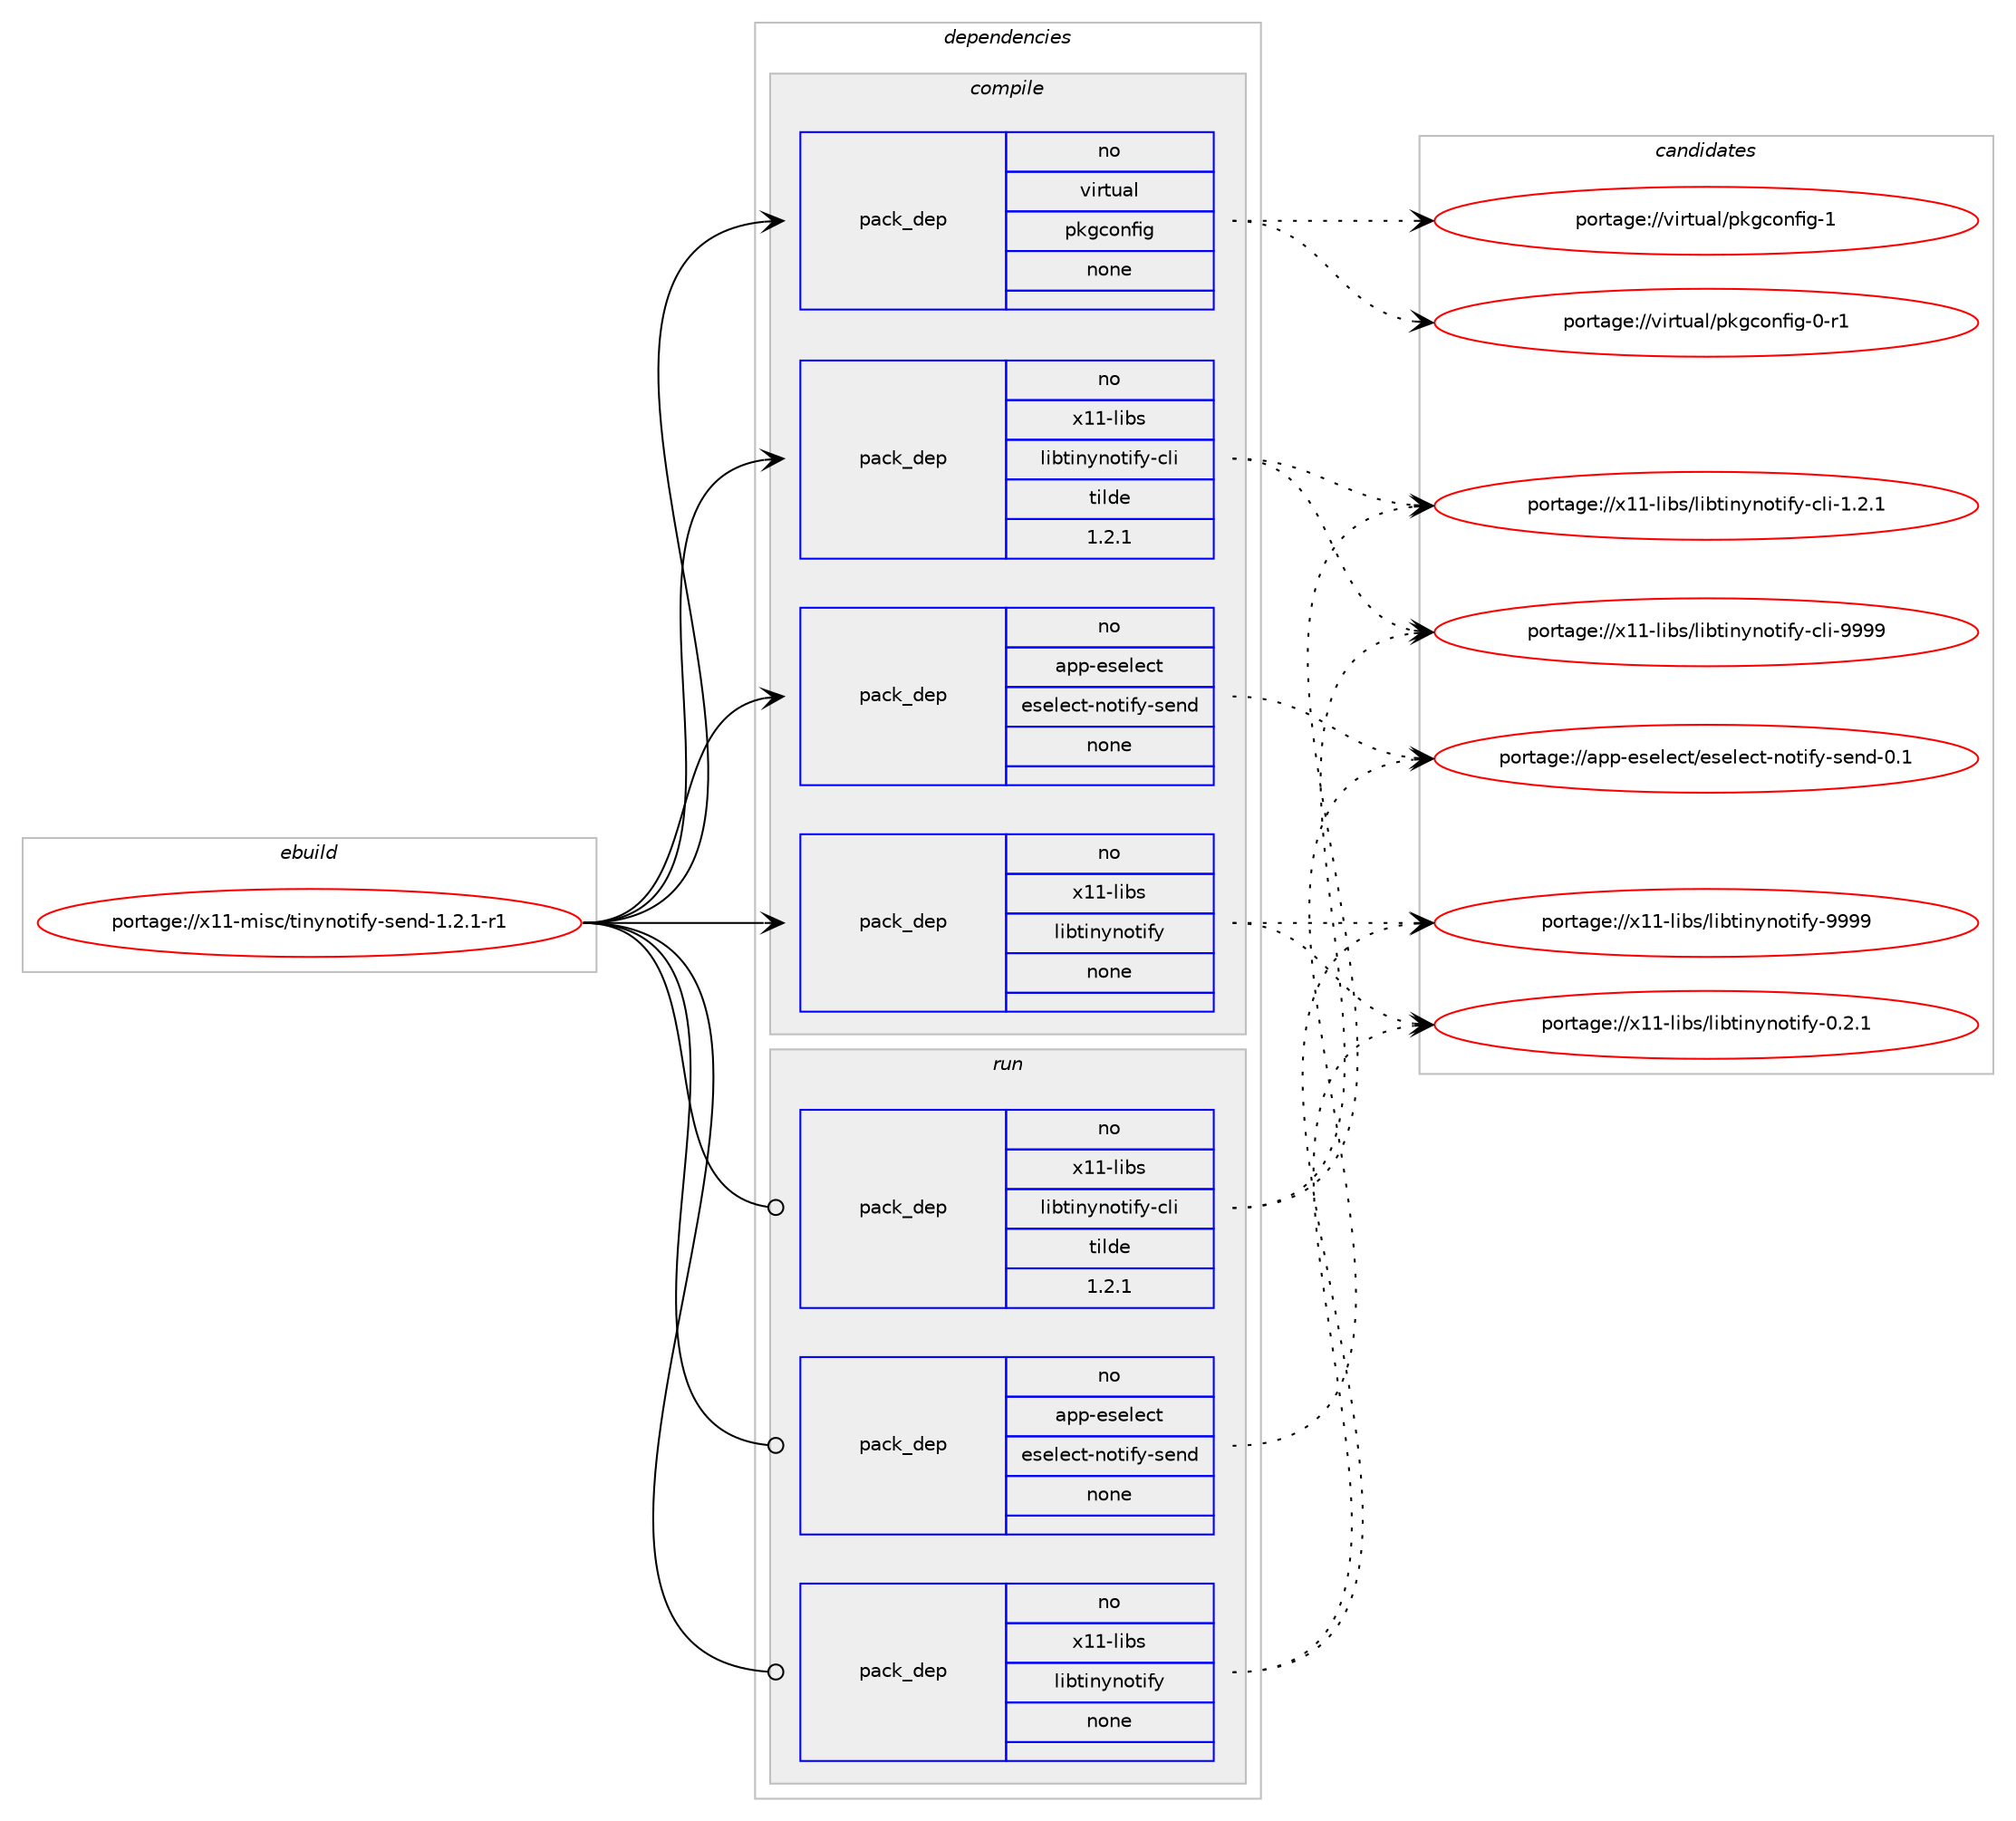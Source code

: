 digraph prolog {

# *************
# Graph options
# *************

newrank=true;
concentrate=true;
compound=true;
graph [rankdir=LR,fontname=Helvetica,fontsize=10,ranksep=1.5];#, ranksep=2.5, nodesep=0.2];
edge  [arrowhead=vee];
node  [fontname=Helvetica,fontsize=10];

# **********
# The ebuild
# **********

subgraph cluster_leftcol {
color=gray;
rank=same;
label=<<i>ebuild</i>>;
id [label="portage://x11-misc/tinynotify-send-1.2.1-r1", color=red, width=4, href="../x11-misc/tinynotify-send-1.2.1-r1.svg"];
}

# ****************
# The dependencies
# ****************

subgraph cluster_midcol {
color=gray;
label=<<i>dependencies</i>>;
subgraph cluster_compile {
fillcolor="#eeeeee";
style=filled;
label=<<i>compile</i>>;
subgraph pack1575 {
dependency1806 [label=<<TABLE BORDER="0" CELLBORDER="1" CELLSPACING="0" CELLPADDING="4" WIDTH="220"><TR><TD ROWSPAN="6" CELLPADDING="30">pack_dep</TD></TR><TR><TD WIDTH="110">no</TD></TR><TR><TD>app-eselect</TD></TR><TR><TD>eselect-notify-send</TD></TR><TR><TD>none</TD></TR><TR><TD></TD></TR></TABLE>>, shape=none, color=blue];
}
id:e -> dependency1806:w [weight=20,style="solid",arrowhead="vee"];
subgraph pack1576 {
dependency1807 [label=<<TABLE BORDER="0" CELLBORDER="1" CELLSPACING="0" CELLPADDING="4" WIDTH="220"><TR><TD ROWSPAN="6" CELLPADDING="30">pack_dep</TD></TR><TR><TD WIDTH="110">no</TD></TR><TR><TD>virtual</TD></TR><TR><TD>pkgconfig</TD></TR><TR><TD>none</TD></TR><TR><TD></TD></TR></TABLE>>, shape=none, color=blue];
}
id:e -> dependency1807:w [weight=20,style="solid",arrowhead="vee"];
subgraph pack1577 {
dependency1808 [label=<<TABLE BORDER="0" CELLBORDER="1" CELLSPACING="0" CELLPADDING="4" WIDTH="220"><TR><TD ROWSPAN="6" CELLPADDING="30">pack_dep</TD></TR><TR><TD WIDTH="110">no</TD></TR><TR><TD>x11-libs</TD></TR><TR><TD>libtinynotify</TD></TR><TR><TD>none</TD></TR><TR><TD></TD></TR></TABLE>>, shape=none, color=blue];
}
id:e -> dependency1808:w [weight=20,style="solid",arrowhead="vee"];
subgraph pack1578 {
dependency1809 [label=<<TABLE BORDER="0" CELLBORDER="1" CELLSPACING="0" CELLPADDING="4" WIDTH="220"><TR><TD ROWSPAN="6" CELLPADDING="30">pack_dep</TD></TR><TR><TD WIDTH="110">no</TD></TR><TR><TD>x11-libs</TD></TR><TR><TD>libtinynotify-cli</TD></TR><TR><TD>tilde</TD></TR><TR><TD>1.2.1</TD></TR></TABLE>>, shape=none, color=blue];
}
id:e -> dependency1809:w [weight=20,style="solid",arrowhead="vee"];
}
subgraph cluster_compileandrun {
fillcolor="#eeeeee";
style=filled;
label=<<i>compile and run</i>>;
}
subgraph cluster_run {
fillcolor="#eeeeee";
style=filled;
label=<<i>run</i>>;
subgraph pack1579 {
dependency1810 [label=<<TABLE BORDER="0" CELLBORDER="1" CELLSPACING="0" CELLPADDING="4" WIDTH="220"><TR><TD ROWSPAN="6" CELLPADDING="30">pack_dep</TD></TR><TR><TD WIDTH="110">no</TD></TR><TR><TD>app-eselect</TD></TR><TR><TD>eselect-notify-send</TD></TR><TR><TD>none</TD></TR><TR><TD></TD></TR></TABLE>>, shape=none, color=blue];
}
id:e -> dependency1810:w [weight=20,style="solid",arrowhead="odot"];
subgraph pack1580 {
dependency1811 [label=<<TABLE BORDER="0" CELLBORDER="1" CELLSPACING="0" CELLPADDING="4" WIDTH="220"><TR><TD ROWSPAN="6" CELLPADDING="30">pack_dep</TD></TR><TR><TD WIDTH="110">no</TD></TR><TR><TD>x11-libs</TD></TR><TR><TD>libtinynotify</TD></TR><TR><TD>none</TD></TR><TR><TD></TD></TR></TABLE>>, shape=none, color=blue];
}
id:e -> dependency1811:w [weight=20,style="solid",arrowhead="odot"];
subgraph pack1581 {
dependency1812 [label=<<TABLE BORDER="0" CELLBORDER="1" CELLSPACING="0" CELLPADDING="4" WIDTH="220"><TR><TD ROWSPAN="6" CELLPADDING="30">pack_dep</TD></TR><TR><TD WIDTH="110">no</TD></TR><TR><TD>x11-libs</TD></TR><TR><TD>libtinynotify-cli</TD></TR><TR><TD>tilde</TD></TR><TR><TD>1.2.1</TD></TR></TABLE>>, shape=none, color=blue];
}
id:e -> dependency1812:w [weight=20,style="solid",arrowhead="odot"];
}
}

# **************
# The candidates
# **************

subgraph cluster_choices {
rank=same;
color=gray;
label=<<i>candidates</i>>;

subgraph choice1575 {
color=black;
nodesep=1;
choice9711211245101115101108101991164710111510110810199116451101111161051021214511510111010045484649 [label="portage://app-eselect/eselect-notify-send-0.1", color=red, width=4,href="../app-eselect/eselect-notify-send-0.1.svg"];
dependency1806:e -> choice9711211245101115101108101991164710111510110810199116451101111161051021214511510111010045484649:w [style=dotted,weight="100"];
}
subgraph choice1576 {
color=black;
nodesep=1;
choice1181051141161179710847112107103991111101021051034549 [label="portage://virtual/pkgconfig-1", color=red, width=4,href="../virtual/pkgconfig-1.svg"];
choice11810511411611797108471121071039911111010210510345484511449 [label="portage://virtual/pkgconfig-0-r1", color=red, width=4,href="../virtual/pkgconfig-0-r1.svg"];
dependency1807:e -> choice1181051141161179710847112107103991111101021051034549:w [style=dotted,weight="100"];
dependency1807:e -> choice11810511411611797108471121071039911111010210510345484511449:w [style=dotted,weight="100"];
}
subgraph choice1577 {
color=black;
nodesep=1;
choice1204949451081059811547108105981161051101211101111161051021214557575757 [label="portage://x11-libs/libtinynotify-9999", color=red, width=4,href="../x11-libs/libtinynotify-9999.svg"];
choice120494945108105981154710810598116105110121110111116105102121454846504649 [label="portage://x11-libs/libtinynotify-0.2.1", color=red, width=4,href="../x11-libs/libtinynotify-0.2.1.svg"];
dependency1808:e -> choice1204949451081059811547108105981161051101211101111161051021214557575757:w [style=dotted,weight="100"];
dependency1808:e -> choice120494945108105981154710810598116105110121110111116105102121454846504649:w [style=dotted,weight="100"];
}
subgraph choice1578 {
color=black;
nodesep=1;
choice12049494510810598115471081059811610511012111011111610510212145991081054557575757 [label="portage://x11-libs/libtinynotify-cli-9999", color=red, width=4,href="../x11-libs/libtinynotify-cli-9999.svg"];
choice1204949451081059811547108105981161051101211101111161051021214599108105454946504649 [label="portage://x11-libs/libtinynotify-cli-1.2.1", color=red, width=4,href="../x11-libs/libtinynotify-cli-1.2.1.svg"];
dependency1809:e -> choice12049494510810598115471081059811610511012111011111610510212145991081054557575757:w [style=dotted,weight="100"];
dependency1809:e -> choice1204949451081059811547108105981161051101211101111161051021214599108105454946504649:w [style=dotted,weight="100"];
}
subgraph choice1579 {
color=black;
nodesep=1;
choice9711211245101115101108101991164710111510110810199116451101111161051021214511510111010045484649 [label="portage://app-eselect/eselect-notify-send-0.1", color=red, width=4,href="../app-eselect/eselect-notify-send-0.1.svg"];
dependency1810:e -> choice9711211245101115101108101991164710111510110810199116451101111161051021214511510111010045484649:w [style=dotted,weight="100"];
}
subgraph choice1580 {
color=black;
nodesep=1;
choice1204949451081059811547108105981161051101211101111161051021214557575757 [label="portage://x11-libs/libtinynotify-9999", color=red, width=4,href="../x11-libs/libtinynotify-9999.svg"];
choice120494945108105981154710810598116105110121110111116105102121454846504649 [label="portage://x11-libs/libtinynotify-0.2.1", color=red, width=4,href="../x11-libs/libtinynotify-0.2.1.svg"];
dependency1811:e -> choice1204949451081059811547108105981161051101211101111161051021214557575757:w [style=dotted,weight="100"];
dependency1811:e -> choice120494945108105981154710810598116105110121110111116105102121454846504649:w [style=dotted,weight="100"];
}
subgraph choice1581 {
color=black;
nodesep=1;
choice12049494510810598115471081059811610511012111011111610510212145991081054557575757 [label="portage://x11-libs/libtinynotify-cli-9999", color=red, width=4,href="../x11-libs/libtinynotify-cli-9999.svg"];
choice1204949451081059811547108105981161051101211101111161051021214599108105454946504649 [label="portage://x11-libs/libtinynotify-cli-1.2.1", color=red, width=4,href="../x11-libs/libtinynotify-cli-1.2.1.svg"];
dependency1812:e -> choice12049494510810598115471081059811610511012111011111610510212145991081054557575757:w [style=dotted,weight="100"];
dependency1812:e -> choice1204949451081059811547108105981161051101211101111161051021214599108105454946504649:w [style=dotted,weight="100"];
}
}

}
